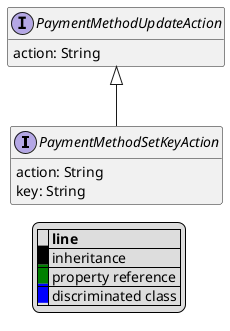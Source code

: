 @startuml

hide empty fields
hide empty methods
legend
|= |= line |
|<back:black>   </back>| inheritance |
|<back:green>   </back>| property reference |
|<back:blue>   </back>| discriminated class |
endlegend
interface PaymentMethodSetKeyAction [[PaymentMethodSetKeyAction.svg]] extends PaymentMethodUpdateAction {
    action: String
    key: String
}
interface PaymentMethodUpdateAction [[PaymentMethodUpdateAction.svg]]  {
    action: String
}





@enduml
